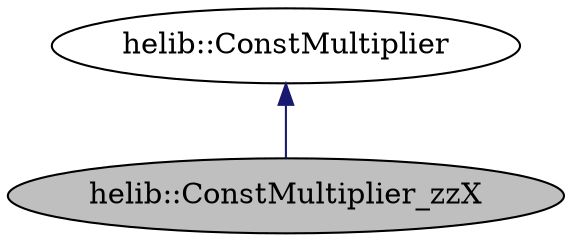 digraph "helib::ConstMultiplier_zzX"
{
  N2 [label="helib::ConstMultiplier_zzX",color="black", fillcolor="grey75", style="filled", fontcolor="black"];
  N3 -> N2 [dir="back",color="midnightblue",style="solid"];
  N3 [label="helib::ConstMultiplier",color="black", fillcolor="white", style="filled"];
}
digraph "helib::ConstMultiplier_zzX"
{
  N0 [label="helib::ConstMultiplier_zzX",color="black", fillcolor="grey75", style="filled", fontcolor="black"];
  N1 -> N0 [dir="back",color="midnightblue",style="solid"];
  N1 [label="helib::ConstMultiplier",color="black", fillcolor="white", style="filled"];
}
